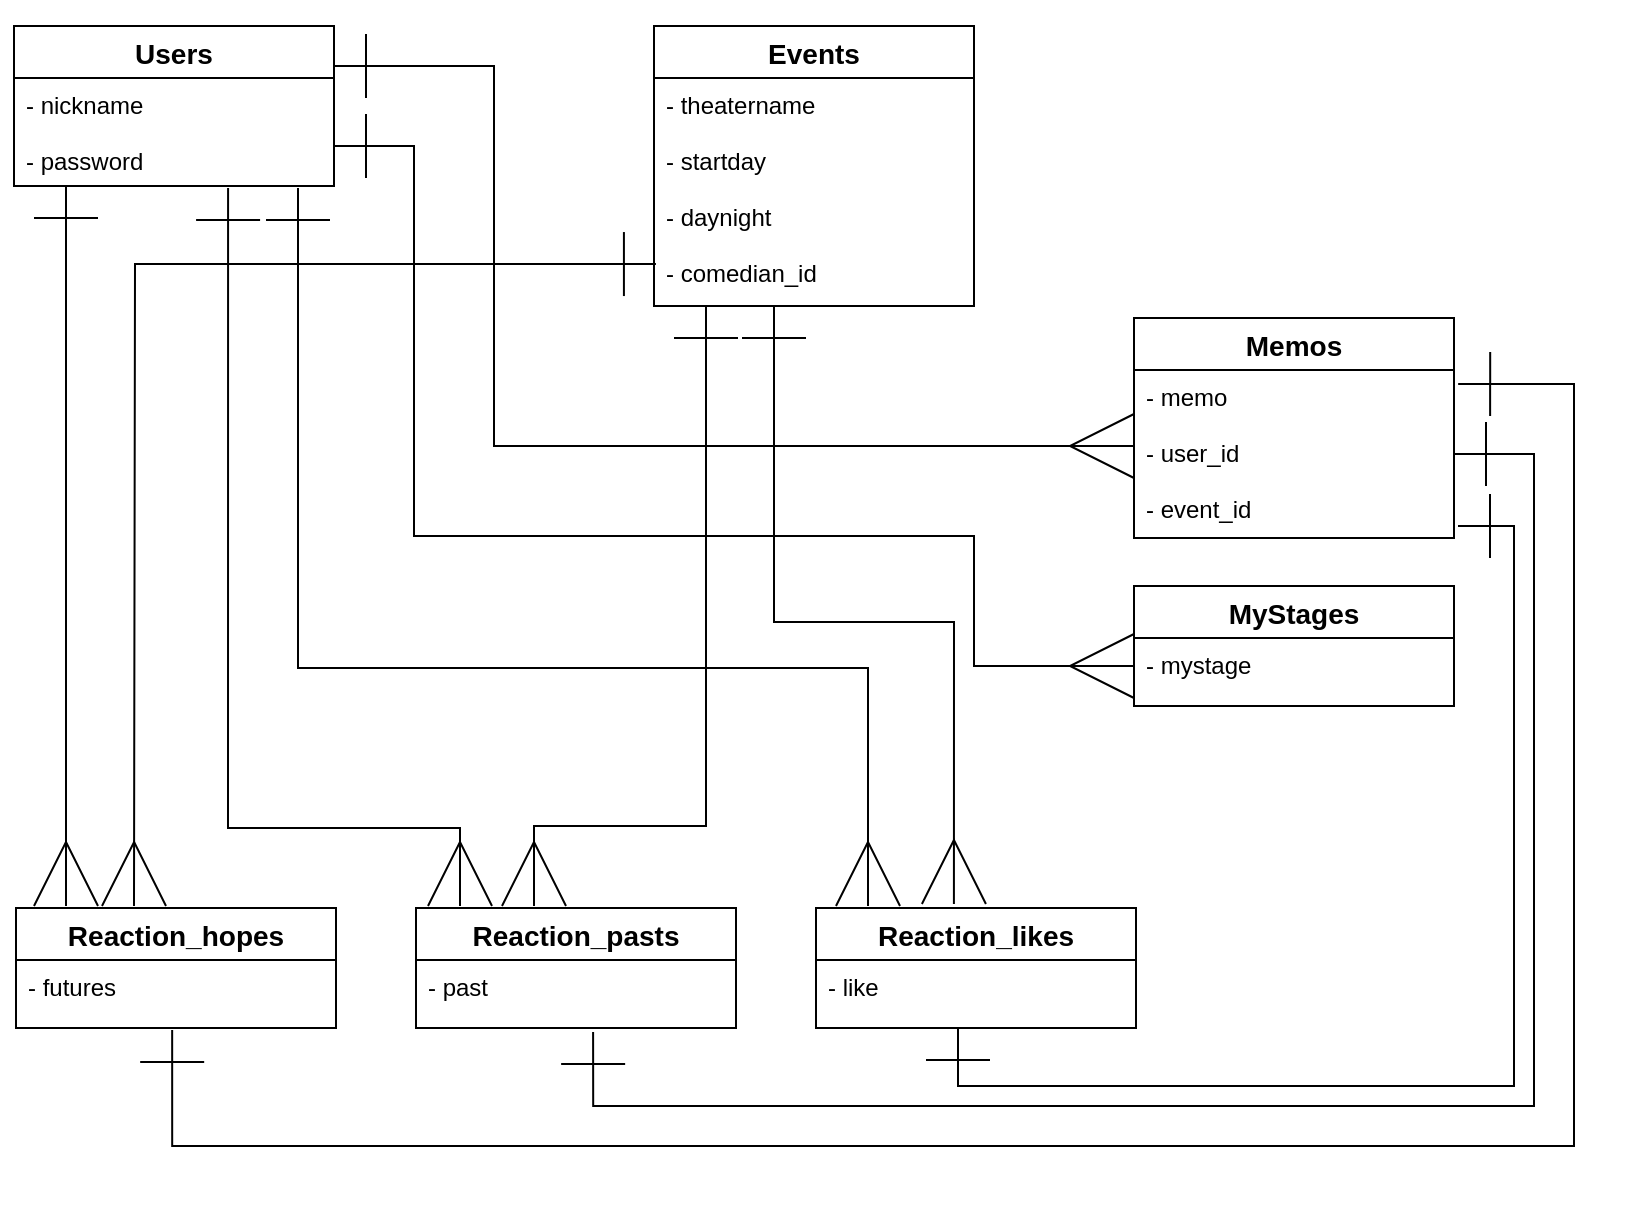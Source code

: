 <mxfile>
    <diagram id="W5xqhr1ypmPFygJtir-R" name="ページ1">
        <mxGraphModel dx="890" dy="680" grid="1" gridSize="10" guides="1" tooltips="1" connect="1" arrows="1" fold="1" page="1" pageScale="1" pageWidth="827" pageHeight="1169" math="0" shadow="0">
            <root>
                <mxCell id="0"/>
                <mxCell id="1" parent="0"/>
                <mxCell id="16" style="edgeStyle=orthogonalEdgeStyle;rounded=0;orthogonalLoop=1;jettySize=auto;html=1;endArrow=ERmany;endFill=0;startArrow=ERone;startFill=0;jumpSize=10;endSize=30;startSize=30;targetPerimeterSpacing=0;sourcePerimeterSpacing=0;" parent="1" edge="1">
                    <mxGeometry relative="1" as="geometry">
                        <mxPoint x="66" y="120" as="sourcePoint"/>
                        <mxPoint x="66" y="480" as="targetPoint"/>
                    </mxGeometry>
                </mxCell>
                <mxCell id="2" value="Users" style="swimlane;fontStyle=1;childLayout=stackLayout;horizontal=1;startSize=26;horizontalStack=0;resizeParent=1;resizeParentMax=0;resizeLast=0;collapsible=1;marginBottom=0;align=center;fontSize=14;" parent="1" vertex="1">
                    <mxGeometry x="40" y="40" width="160" height="80" as="geometry"/>
                </mxCell>
                <mxCell id="3" value="- nickname&#10;&#10;- password" style="text;strokeColor=none;fillColor=none;spacingLeft=4;spacingRight=4;overflow=hidden;rotatable=0;points=[[0,0.5],[1,0.5]];portConstraint=eastwest;fontSize=12;" parent="2" vertex="1">
                    <mxGeometry y="26" width="160" height="54" as="geometry"/>
                </mxCell>
                <mxCell id="4" value="Events" style="swimlane;fontStyle=1;childLayout=stackLayout;horizontal=1;startSize=26;horizontalStack=0;resizeParent=1;resizeParentMax=0;resizeLast=0;collapsible=1;marginBottom=0;align=center;fontSize=14;" parent="1" vertex="1">
                    <mxGeometry x="360" y="40" width="160" height="140" as="geometry"/>
                </mxCell>
                <mxCell id="5" value="- theatername&#10;&#10;- startday&#10;&#10;- daynight&#10;&#10;- comedian_id" style="text;strokeColor=none;fillColor=none;spacingLeft=4;spacingRight=4;overflow=hidden;rotatable=0;points=[[0,0.5],[1,0.5]];portConstraint=eastwest;fontSize=12;" parent="4" vertex="1">
                    <mxGeometry y="26" width="160" height="114" as="geometry"/>
                </mxCell>
                <mxCell id="6" value="Reaction_hopes" style="swimlane;fontStyle=1;childLayout=stackLayout;horizontal=1;startSize=26;horizontalStack=0;resizeParent=1;resizeParentMax=0;resizeLast=0;collapsible=1;marginBottom=0;align=center;fontSize=14;" parent="1" vertex="1">
                    <mxGeometry x="41" y="481" width="160" height="60" as="geometry"/>
                </mxCell>
                <mxCell id="7" value="- futures" style="text;strokeColor=none;fillColor=none;spacingLeft=4;spacingRight=4;overflow=hidden;rotatable=0;points=[[0,0.5],[1,0.5]];portConstraint=eastwest;fontSize=12;" parent="6" vertex="1">
                    <mxGeometry y="26" width="160" height="34" as="geometry"/>
                </mxCell>
                <mxCell id="8" value="Reaction_pasts" style="swimlane;fontStyle=1;childLayout=stackLayout;horizontal=1;startSize=26;horizontalStack=0;resizeParent=1;resizeParentMax=0;resizeLast=0;collapsible=1;marginBottom=0;align=center;fontSize=14;" parent="1" vertex="1">
                    <mxGeometry x="241" y="481" width="160" height="60" as="geometry"/>
                </mxCell>
                <mxCell id="9" value="- past" style="text;strokeColor=none;fillColor=none;spacingLeft=4;spacingRight=4;overflow=hidden;rotatable=0;points=[[0,0.5],[1,0.5]];portConstraint=eastwest;fontSize=12;" parent="8" vertex="1">
                    <mxGeometry y="26" width="160" height="34" as="geometry"/>
                </mxCell>
                <mxCell id="10" value="Reaction_likes" style="swimlane;fontStyle=1;childLayout=stackLayout;horizontal=1;startSize=26;horizontalStack=0;resizeParent=1;resizeParentMax=0;resizeLast=0;collapsible=1;marginBottom=0;align=center;fontSize=14;" parent="1" vertex="1">
                    <mxGeometry x="441" y="481" width="160" height="60" as="geometry"/>
                </mxCell>
                <mxCell id="11" value="- like" style="text;strokeColor=none;fillColor=none;spacingLeft=4;spacingRight=4;overflow=hidden;rotatable=0;points=[[0,0.5],[1,0.5]];portConstraint=eastwest;fontSize=12;" parent="10" vertex="1">
                    <mxGeometry y="26" width="160" height="34" as="geometry"/>
                </mxCell>
                <mxCell id="12" value="Memos" style="swimlane;fontStyle=1;childLayout=stackLayout;horizontal=1;startSize=26;horizontalStack=0;resizeParent=1;resizeParentMax=0;resizeLast=0;collapsible=1;marginBottom=0;align=center;fontSize=14;" parent="1" vertex="1">
                    <mxGeometry x="600" y="186" width="160" height="110" as="geometry"/>
                </mxCell>
                <mxCell id="13" value="- memo&#10;&#10;- user_id&#10;&#10;- event_id" style="text;strokeColor=none;fillColor=none;spacingLeft=4;spacingRight=4;overflow=hidden;rotatable=0;points=[[0,0.5],[1,0.5]];portConstraint=eastwest;fontSize=12;" parent="12" vertex="1">
                    <mxGeometry y="26" width="160" height="84" as="geometry"/>
                </mxCell>
                <mxCell id="14" value="MyStages" style="swimlane;fontStyle=1;childLayout=stackLayout;horizontal=1;startSize=26;horizontalStack=0;resizeParent=1;resizeParentMax=0;resizeLast=0;collapsible=1;marginBottom=0;align=center;fontSize=14;" parent="1" vertex="1">
                    <mxGeometry x="600" y="320" width="160" height="60" as="geometry"/>
                </mxCell>
                <mxCell id="15" value="- mystage" style="text;strokeColor=none;fillColor=none;spacingLeft=4;spacingRight=4;overflow=hidden;rotatable=0;points=[[0,0.5],[1,0.5]];portConstraint=eastwest;fontSize=12;" parent="14" vertex="1">
                    <mxGeometry y="26" width="160" height="34" as="geometry"/>
                </mxCell>
                <mxCell id="18" style="edgeStyle=orthogonalEdgeStyle;rounded=0;orthogonalLoop=1;jettySize=auto;html=1;endArrow=ERmany;endFill=0;startArrow=ERone;startFill=0;jumpSize=10;endSize=30;startSize=30;targetPerimeterSpacing=0;sourcePerimeterSpacing=0;exitX=0.669;exitY=1.074;exitDx=0;exitDy=0;exitPerimeter=0;" parent="1" edge="1">
                    <mxGeometry relative="1" as="geometry">
                        <mxPoint x="147.04" y="120.996" as="sourcePoint"/>
                        <mxPoint x="263" y="480" as="targetPoint"/>
                        <Array as="points">
                            <mxPoint x="147" y="441"/>
                            <mxPoint x="263" y="441"/>
                        </Array>
                    </mxGeometry>
                </mxCell>
                <mxCell id="19" style="edgeStyle=orthogonalEdgeStyle;rounded=0;orthogonalLoop=1;jettySize=auto;html=1;endArrow=ERmany;endFill=0;startArrow=ERone;startFill=0;jumpSize=10;endSize=30;startSize=30;targetPerimeterSpacing=0;sourcePerimeterSpacing=0;" parent="1" edge="1">
                    <mxGeometry relative="1" as="geometry">
                        <mxPoint x="182" y="121" as="sourcePoint"/>
                        <mxPoint x="467" y="480" as="targetPoint"/>
                        <Array as="points">
                            <mxPoint x="182" y="121"/>
                            <mxPoint x="182" y="361"/>
                            <mxPoint x="467" y="361"/>
                        </Array>
                    </mxGeometry>
                </mxCell>
                <mxCell id="20" style="edgeStyle=orthogonalEdgeStyle;rounded=0;orthogonalLoop=1;jettySize=auto;html=1;entryX=0;entryY=0.5;entryDx=0;entryDy=0;endArrow=ERmany;endFill=0;startArrow=ERone;startFill=0;jumpSize=10;endSize=30;startSize=30;targetPerimeterSpacing=0;sourcePerimeterSpacing=0;exitX=1;exitY=0.5;exitDx=0;exitDy=0;" parent="1" edge="1">
                    <mxGeometry relative="1" as="geometry">
                        <mxPoint x="200" y="100" as="sourcePoint"/>
                        <mxPoint x="600" y="360" as="targetPoint"/>
                        <Array as="points">
                            <mxPoint x="240" y="100"/>
                            <mxPoint x="240" y="295"/>
                            <mxPoint x="520" y="295"/>
                            <mxPoint x="520" y="360"/>
                        </Array>
                    </mxGeometry>
                </mxCell>
                <mxCell id="21" style="edgeStyle=orthogonalEdgeStyle;rounded=0;orthogonalLoop=1;jettySize=auto;html=1;endArrow=ERmany;endFill=0;startArrow=ERone;startFill=0;jumpSize=10;endSize=30;startSize=30;targetPerimeterSpacing=0;sourcePerimeterSpacing=0;exitX=1;exitY=0.25;exitDx=0;exitDy=0;" parent="1" source="2" edge="1">
                    <mxGeometry relative="1" as="geometry">
                        <mxPoint x="250" y="-10" as="sourcePoint"/>
                        <mxPoint x="600" y="250" as="targetPoint"/>
                        <Array as="points">
                            <mxPoint x="280" y="60"/>
                            <mxPoint x="280" y="250"/>
                        </Array>
                    </mxGeometry>
                </mxCell>
                <mxCell id="23" style="edgeStyle=orthogonalEdgeStyle;rounded=0;orthogonalLoop=1;jettySize=auto;html=1;endArrow=ERmany;endFill=0;startArrow=ERone;startFill=0;jumpSize=10;endSize=30;startSize=30;targetPerimeterSpacing=0;sourcePerimeterSpacing=0;exitX=0.006;exitY=0.816;exitDx=0;exitDy=0;exitPerimeter=0;" parent="1" source="5" edge="1">
                    <mxGeometry relative="1" as="geometry">
                        <mxPoint x="340" y="144" as="sourcePoint"/>
                        <mxPoint x="100" y="480" as="targetPoint"/>
                    </mxGeometry>
                </mxCell>
                <mxCell id="24" style="edgeStyle=orthogonalEdgeStyle;rounded=0;orthogonalLoop=1;jettySize=auto;html=1;endArrow=ERmany;endFill=0;startArrow=ERone;startFill=0;jumpSize=10;endSize=30;startSize=30;targetPerimeterSpacing=0;sourcePerimeterSpacing=0;" parent="1" edge="1">
                    <mxGeometry relative="1" as="geometry">
                        <mxPoint x="386" y="180" as="sourcePoint"/>
                        <mxPoint x="300" y="480" as="targetPoint"/>
                        <Array as="points">
                            <mxPoint x="386" y="440"/>
                            <mxPoint x="300" y="440"/>
                        </Array>
                    </mxGeometry>
                </mxCell>
                <mxCell id="28" style="edgeStyle=orthogonalEdgeStyle;rounded=0;orthogonalLoop=1;jettySize=auto;html=1;endArrow=ERmany;endFill=0;startArrow=ERone;startFill=0;jumpSize=10;endSize=30;startSize=30;targetPerimeterSpacing=0;sourcePerimeterSpacing=0;exitX=0.194;exitY=1.018;exitDx=0;exitDy=0;exitPerimeter=0;" parent="1" edge="1">
                    <mxGeometry relative="1" as="geometry">
                        <mxPoint x="420.0" y="180.052" as="sourcePoint"/>
                        <mxPoint x="509.96" y="479" as="targetPoint"/>
                        <Array as="points">
                            <mxPoint x="420" y="338"/>
                            <mxPoint x="510" y="338"/>
                        </Array>
                    </mxGeometry>
                </mxCell>
                <mxCell id="29" value="" style="edgeStyle=orthogonalEdgeStyle;rounded=0;orthogonalLoop=1;jettySize=auto;html=1;exitX=1.013;exitY=0.083;exitDx=0;exitDy=0;entryX=0.488;entryY=1.029;entryDx=0;entryDy=0;entryPerimeter=0;endSize=30;startSize=30;endArrow=ERone;endFill=0;startArrow=ERone;startFill=0;exitPerimeter=0;" edge="1" parent="1" source="13" target="7">
                    <mxGeometry relative="1" as="geometry">
                        <Array as="points">
                            <mxPoint x="820" y="219"/>
                            <mxPoint x="820" y="600"/>
                            <mxPoint x="119" y="600"/>
                        </Array>
                    </mxGeometry>
                </mxCell>
                <mxCell id="31" value="" style="edgeStyle=orthogonalEdgeStyle;rounded=0;orthogonalLoop=1;jettySize=auto;html=1;entryX=0.488;entryY=1.029;entryDx=0;entryDy=0;entryPerimeter=0;endSize=30;startSize=30;endArrow=ERone;endFill=0;startArrow=ERone;startFill=0;exitX=1;exitY=0.5;exitDx=0;exitDy=0;" edge="1" parent="1" source="13">
                    <mxGeometry relative="1" as="geometry">
                        <mxPoint x="780" y="254" as="sourcePoint"/>
                        <mxPoint x="329.55" y="543.016" as="targetPoint"/>
                        <Array as="points">
                            <mxPoint x="800" y="254"/>
                            <mxPoint x="800" y="580"/>
                            <mxPoint x="330" y="580"/>
                        </Array>
                    </mxGeometry>
                </mxCell>
                <mxCell id="32" value="" style="edgeStyle=orthogonalEdgeStyle;rounded=0;orthogonalLoop=1;jettySize=auto;html=1;entryX=0.488;entryY=1.029;entryDx=0;entryDy=0;entryPerimeter=0;endSize=30;startSize=30;endArrow=ERone;endFill=0;startArrow=ERone;startFill=0;" edge="1" parent="1">
                    <mxGeometry relative="1" as="geometry">
                        <mxPoint x="762" y="290" as="sourcePoint"/>
                        <mxPoint x="512.0" y="541.016" as="targetPoint"/>
                        <Array as="points">
                            <mxPoint x="790" y="290"/>
                            <mxPoint x="790" y="570"/>
                            <mxPoint x="512" y="570"/>
                        </Array>
                    </mxGeometry>
                </mxCell>
            </root>
        </mxGraphModel>
    </diagram>
</mxfile>